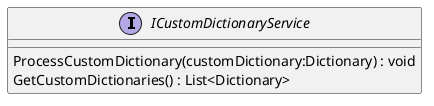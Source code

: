 @startuml
interface ICustomDictionaryService {
    ProcessCustomDictionary(customDictionary:Dictionary) : void
    GetCustomDictionaries() : List<Dictionary>
}
@enduml
